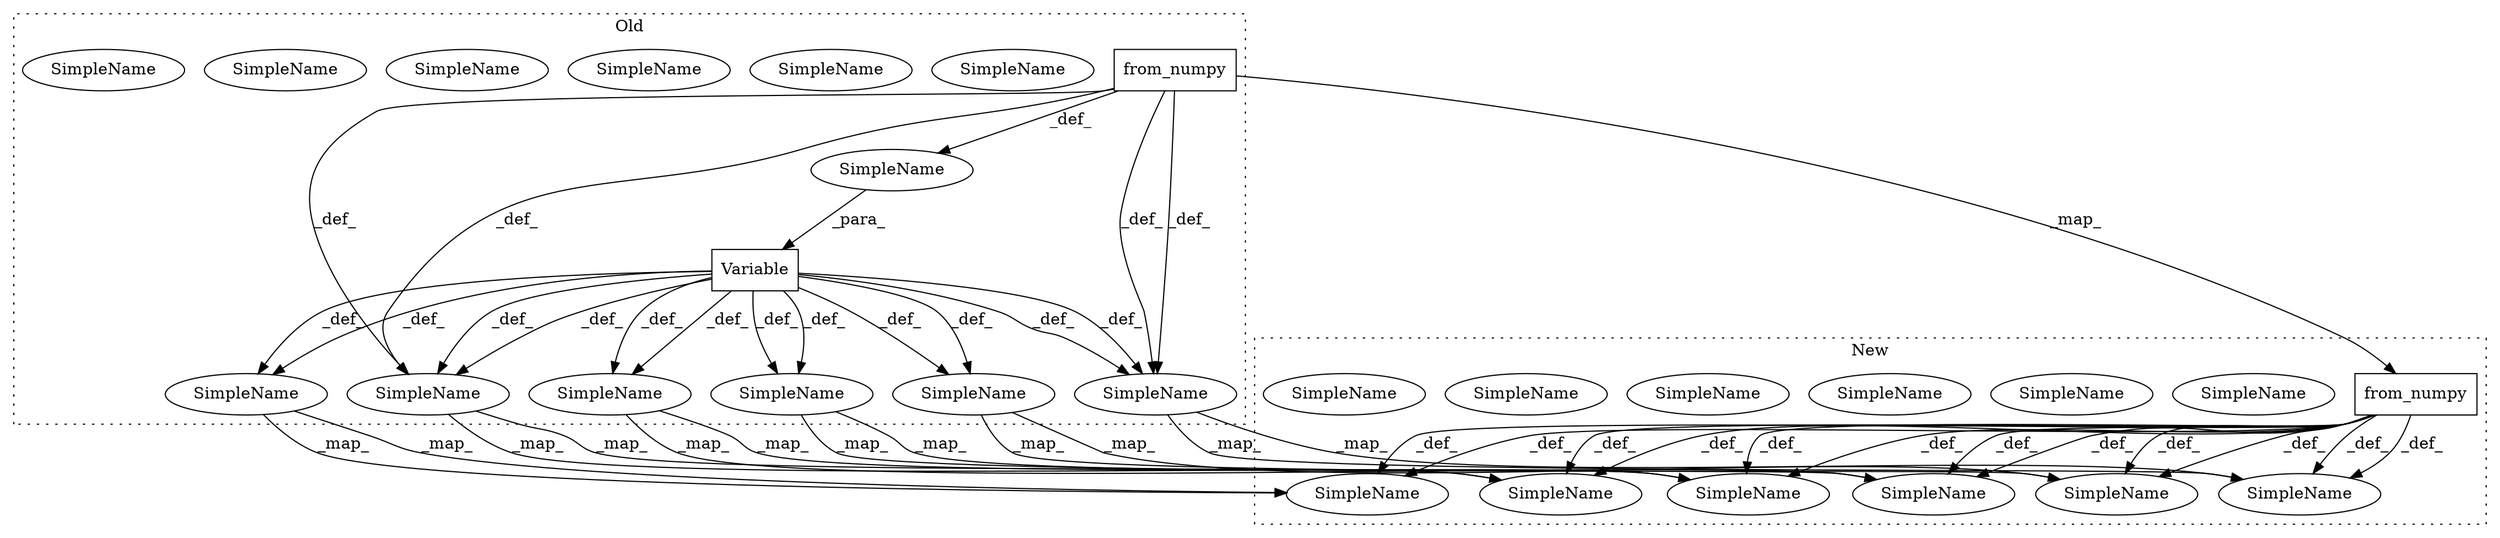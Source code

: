 digraph G {
subgraph cluster0 {
1 [label="from_numpy" a="32" s="2753,2775" l="11,1" shape="box"];
3 [label="SimpleName" a="42" s="3375" l="3" shape="ellipse"];
6 [label="SimpleName" a="42" s="3375" l="3" shape="ellipse"];
7 [label="SimpleName" a="42" s="3441" l="4" shape="ellipse"];
10 [label="SimpleName" a="42" s="3441" l="4" shape="ellipse"];
11 [label="SimpleName" a="42" s="3312" l="4" shape="ellipse"];
14 [label="SimpleName" a="42" s="3312" l="4" shape="ellipse"];
15 [label="SimpleName" a="42" s="3406" l="1" shape="ellipse"];
18 [label="SimpleName" a="42" s="3406" l="1" shape="ellipse"];
19 [label="Variable" a="32" s="2738,2776" l="9,1" shape="box"];
20 [label="SimpleName" a="42" s="" l="" shape="ellipse"];
21 [label="SimpleName" a="42" s="3518" l="4" shape="ellipse"];
24 [label="SimpleName" a="42" s="3518" l="4" shape="ellipse"];
25 [label="SimpleName" a="42" s="2736" l="1" shape="ellipse"];
28 [label="SimpleName" a="42" s="2736" l="1" shape="ellipse"];
label = "Old";
style="dotted";
}
subgraph cluster1 {
2 [label="from_numpy" a="32" s="2835,2857" l="11,1" shape="box"];
4 [label="SimpleName" a="42" s="3446" l="3" shape="ellipse"];
5 [label="SimpleName" a="42" s="3446" l="3" shape="ellipse"];
8 [label="SimpleName" a="42" s="3512" l="4" shape="ellipse"];
9 [label="SimpleName" a="42" s="3512" l="4" shape="ellipse"];
12 [label="SimpleName" a="42" s="3383" l="4" shape="ellipse"];
13 [label="SimpleName" a="42" s="3383" l="4" shape="ellipse"];
16 [label="SimpleName" a="42" s="3477" l="1" shape="ellipse"];
17 [label="SimpleName" a="42" s="3477" l="1" shape="ellipse"];
22 [label="SimpleName" a="42" s="3589" l="4" shape="ellipse"];
23 [label="SimpleName" a="42" s="3589" l="4" shape="ellipse"];
26 [label="SimpleName" a="42" s="2827" l="1" shape="ellipse"];
27 [label="SimpleName" a="42" s="2827" l="1" shape="ellipse"];
label = "New";
style="dotted";
}
1 -> 2 [label="_map_"];
1 -> 20 [label="_def_"];
1 -> 24 [label="_def_"];
1 -> 28 [label="_def_"];
1 -> 28 [label="_def_"];
1 -> 24 [label="_def_"];
2 -> 5 [label="_def_"];
2 -> 17 [label="_def_"];
2 -> 23 [label="_def_"];
2 -> 9 [label="_def_"];
2 -> 5 [label="_def_"];
2 -> 17 [label="_def_"];
2 -> 27 [label="_def_"];
2 -> 9 [label="_def_"];
2 -> 13 [label="_def_"];
2 -> 13 [label="_def_"];
2 -> 27 [label="_def_"];
2 -> 23 [label="_def_"];
6 -> 5 [label="_map_"];
6 -> 5 [label="_map_"];
10 -> 9 [label="_map_"];
10 -> 9 [label="_map_"];
14 -> 13 [label="_map_"];
14 -> 13 [label="_map_"];
18 -> 17 [label="_map_"];
18 -> 17 [label="_map_"];
19 -> 6 [label="_def_"];
19 -> 10 [label="_def_"];
19 -> 28 [label="_def_"];
19 -> 14 [label="_def_"];
19 -> 24 [label="_def_"];
19 -> 6 [label="_def_"];
19 -> 28 [label="_def_"];
19 -> 18 [label="_def_"];
19 -> 10 [label="_def_"];
19 -> 14 [label="_def_"];
19 -> 24 [label="_def_"];
19 -> 18 [label="_def_"];
20 -> 19 [label="_para_"];
24 -> 23 [label="_map_"];
24 -> 23 [label="_map_"];
28 -> 27 [label="_map_"];
28 -> 27 [label="_map_"];
}